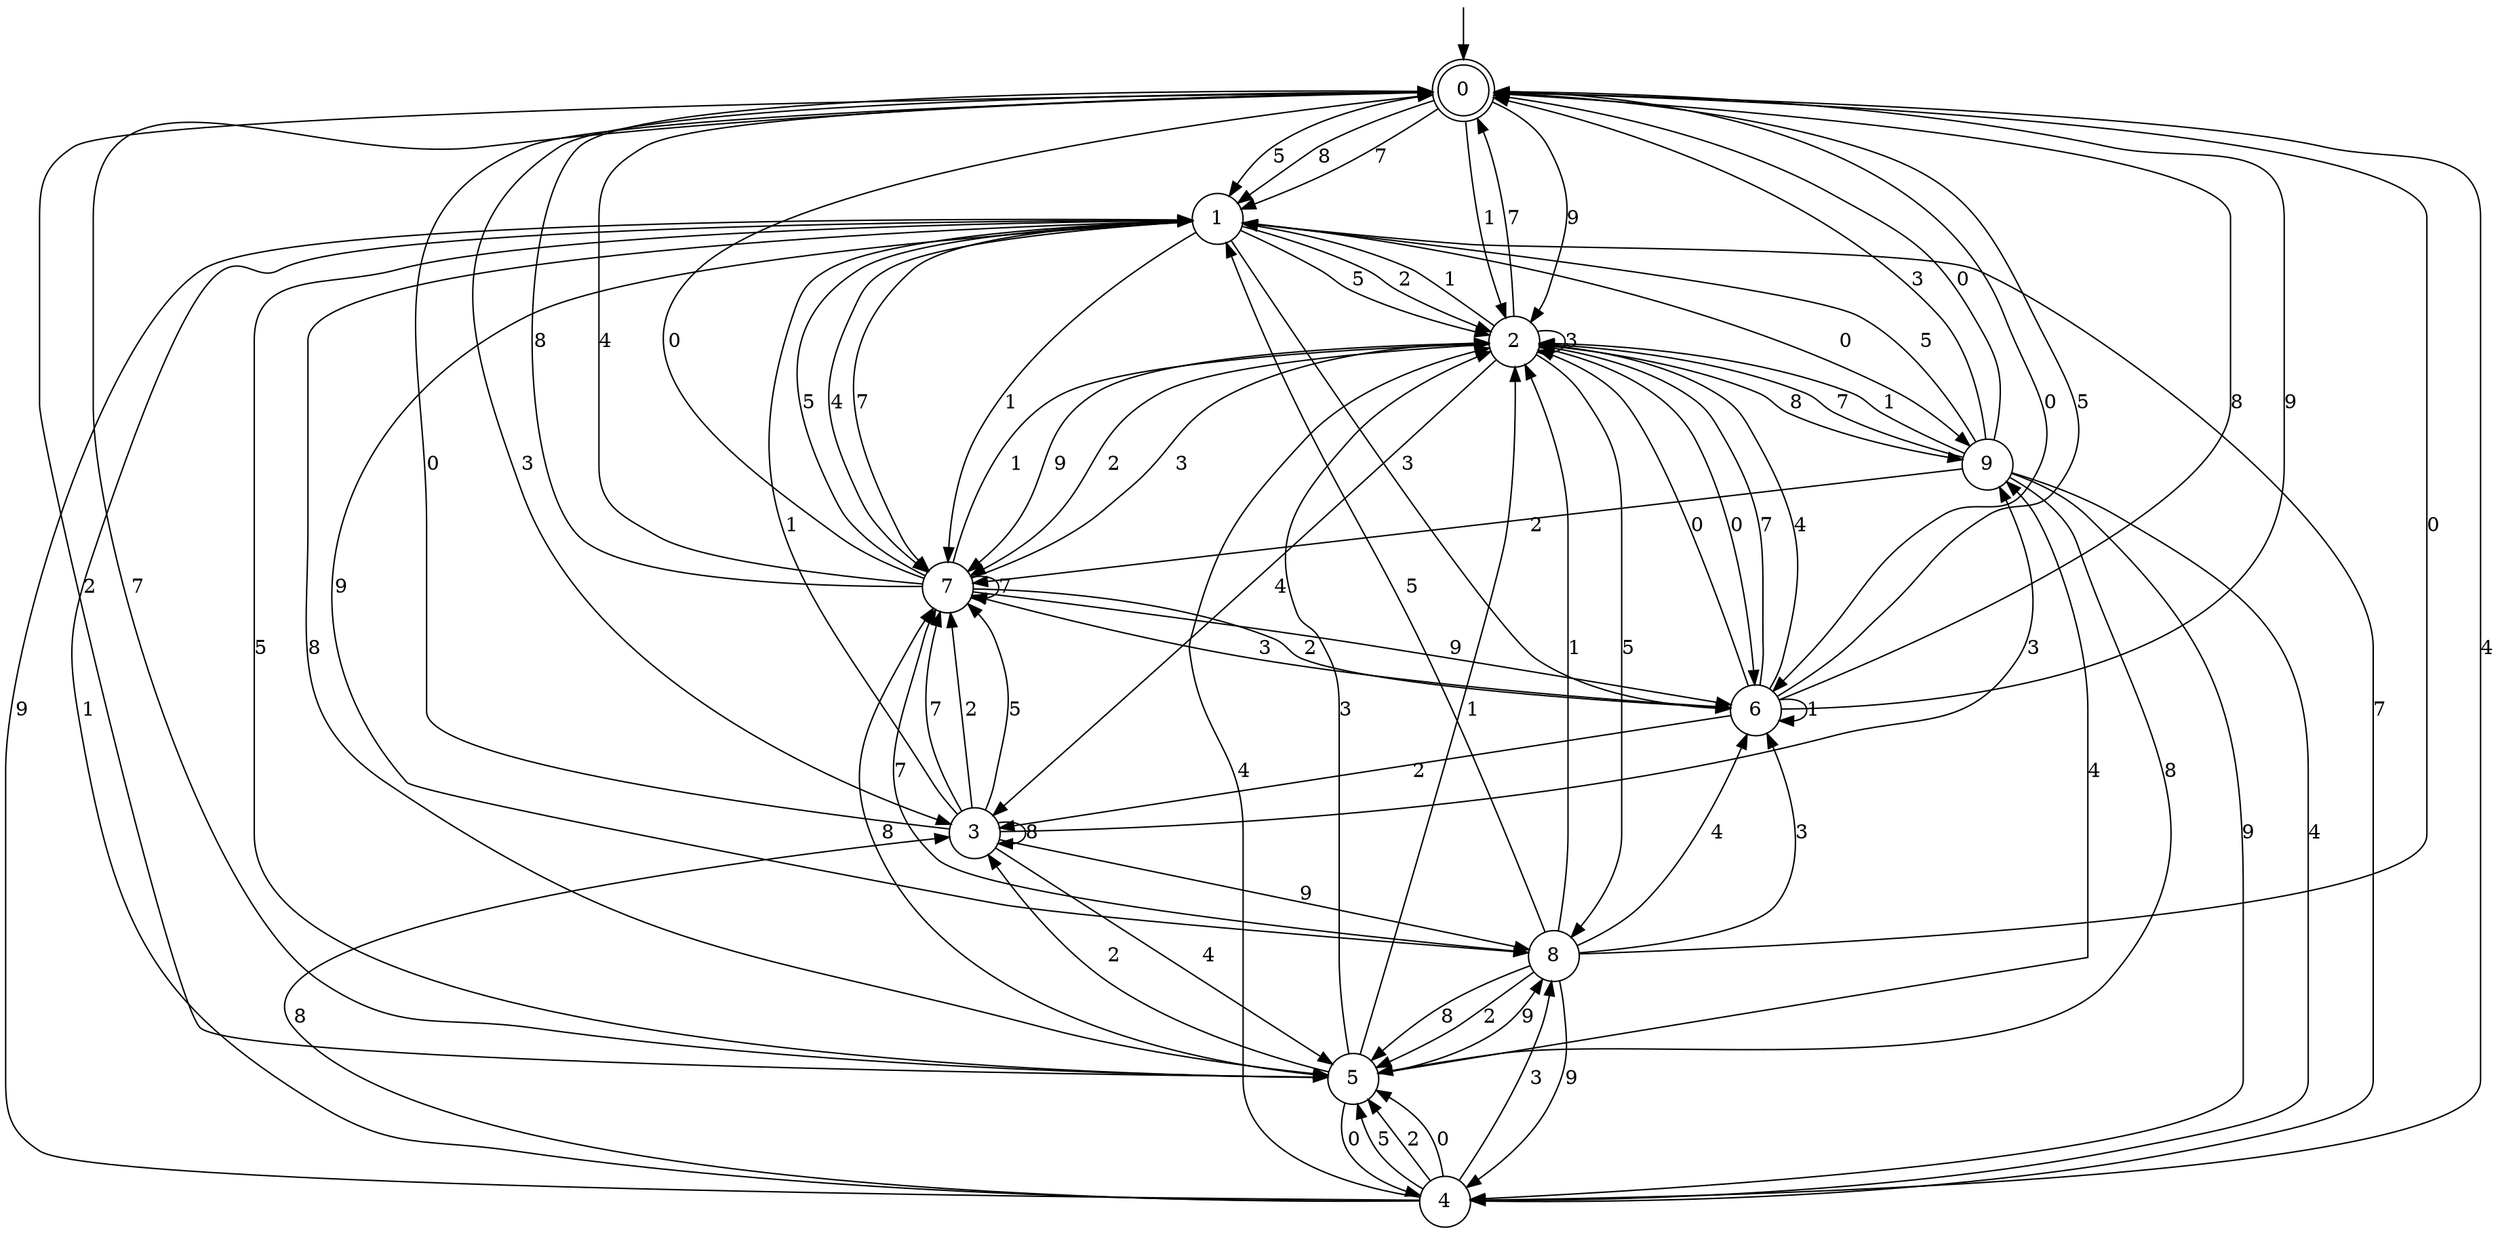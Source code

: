 digraph g {

	s0 [shape="doublecircle" label="0"];
	s1 [shape="circle" label="1"];
	s2 [shape="circle" label="2"];
	s3 [shape="circle" label="3"];
	s4 [shape="circle" label="4"];
	s5 [shape="circle" label="5"];
	s6 [shape="circle" label="6"];
	s7 [shape="circle" label="7"];
	s8 [shape="circle" label="8"];
	s9 [shape="circle" label="9"];
	s0 -> s1 [label="7"];
	s0 -> s1 [label="5"];
	s0 -> s1 [label="8"];
	s0 -> s2 [label="9"];
	s0 -> s3 [label="3"];
	s0 -> s4 [label="4"];
	s0 -> s5 [label="2"];
	s0 -> s6 [label="0"];
	s0 -> s2 [label="1"];
	s1 -> s7 [label="7"];
	s1 -> s2 [label="5"];
	s1 -> s5 [label="8"];
	s1 -> s8 [label="9"];
	s1 -> s6 [label="3"];
	s1 -> s7 [label="4"];
	s1 -> s2 [label="2"];
	s1 -> s9 [label="0"];
	s1 -> s7 [label="1"];
	s2 -> s0 [label="7"];
	s2 -> s8 [label="5"];
	s2 -> s9 [label="8"];
	s2 -> s7 [label="9"];
	s2 -> s2 [label="3"];
	s2 -> s3 [label="4"];
	s2 -> s7 [label="2"];
	s2 -> s6 [label="0"];
	s2 -> s1 [label="1"];
	s3 -> s7 [label="7"];
	s3 -> s7 [label="5"];
	s3 -> s3 [label="8"];
	s3 -> s8 [label="9"];
	s3 -> s9 [label="3"];
	s3 -> s5 [label="4"];
	s3 -> s7 [label="2"];
	s3 -> s0 [label="0"];
	s3 -> s1 [label="1"];
	s4 -> s1 [label="7"];
	s4 -> s5 [label="5"];
	s4 -> s3 [label="8"];
	s4 -> s1 [label="9"];
	s4 -> s8 [label="3"];
	s4 -> s2 [label="4"];
	s4 -> s5 [label="2"];
	s4 -> s5 [label="0"];
	s4 -> s1 [label="1"];
	s5 -> s0 [label="7"];
	s5 -> s1 [label="5"];
	s5 -> s7 [label="8"];
	s5 -> s8 [label="9"];
	s5 -> s2 [label="3"];
	s5 -> s9 [label="4"];
	s5 -> s3 [label="2"];
	s5 -> s4 [label="0"];
	s5 -> s2 [label="1"];
	s6 -> s2 [label="7"];
	s6 -> s0 [label="5"];
	s6 -> s0 [label="8"];
	s6 -> s0 [label="9"];
	s6 -> s7 [label="3"];
	s6 -> s2 [label="4"];
	s6 -> s3 [label="2"];
	s6 -> s2 [label="0"];
	s6 -> s6 [label="1"];
	s7 -> s7 [label="7"];
	s7 -> s1 [label="5"];
	s7 -> s0 [label="8"];
	s7 -> s6 [label="9"];
	s7 -> s2 [label="3"];
	s7 -> s0 [label="4"];
	s7 -> s6 [label="2"];
	s7 -> s0 [label="0"];
	s7 -> s2 [label="1"];
	s8 -> s7 [label="7"];
	s8 -> s1 [label="5"];
	s8 -> s5 [label="8"];
	s8 -> s4 [label="9"];
	s8 -> s6 [label="3"];
	s8 -> s6 [label="4"];
	s8 -> s5 [label="2"];
	s8 -> s0 [label="0"];
	s8 -> s2 [label="1"];
	s9 -> s2 [label="7"];
	s9 -> s1 [label="5"];
	s9 -> s5 [label="8"];
	s9 -> s4 [label="9"];
	s9 -> s0 [label="3"];
	s9 -> s4 [label="4"];
	s9 -> s7 [label="2"];
	s9 -> s0 [label="0"];
	s9 -> s2 [label="1"];

__start0 [label="" shape="none" width="0" height="0"];
__start0 -> s0;

}
